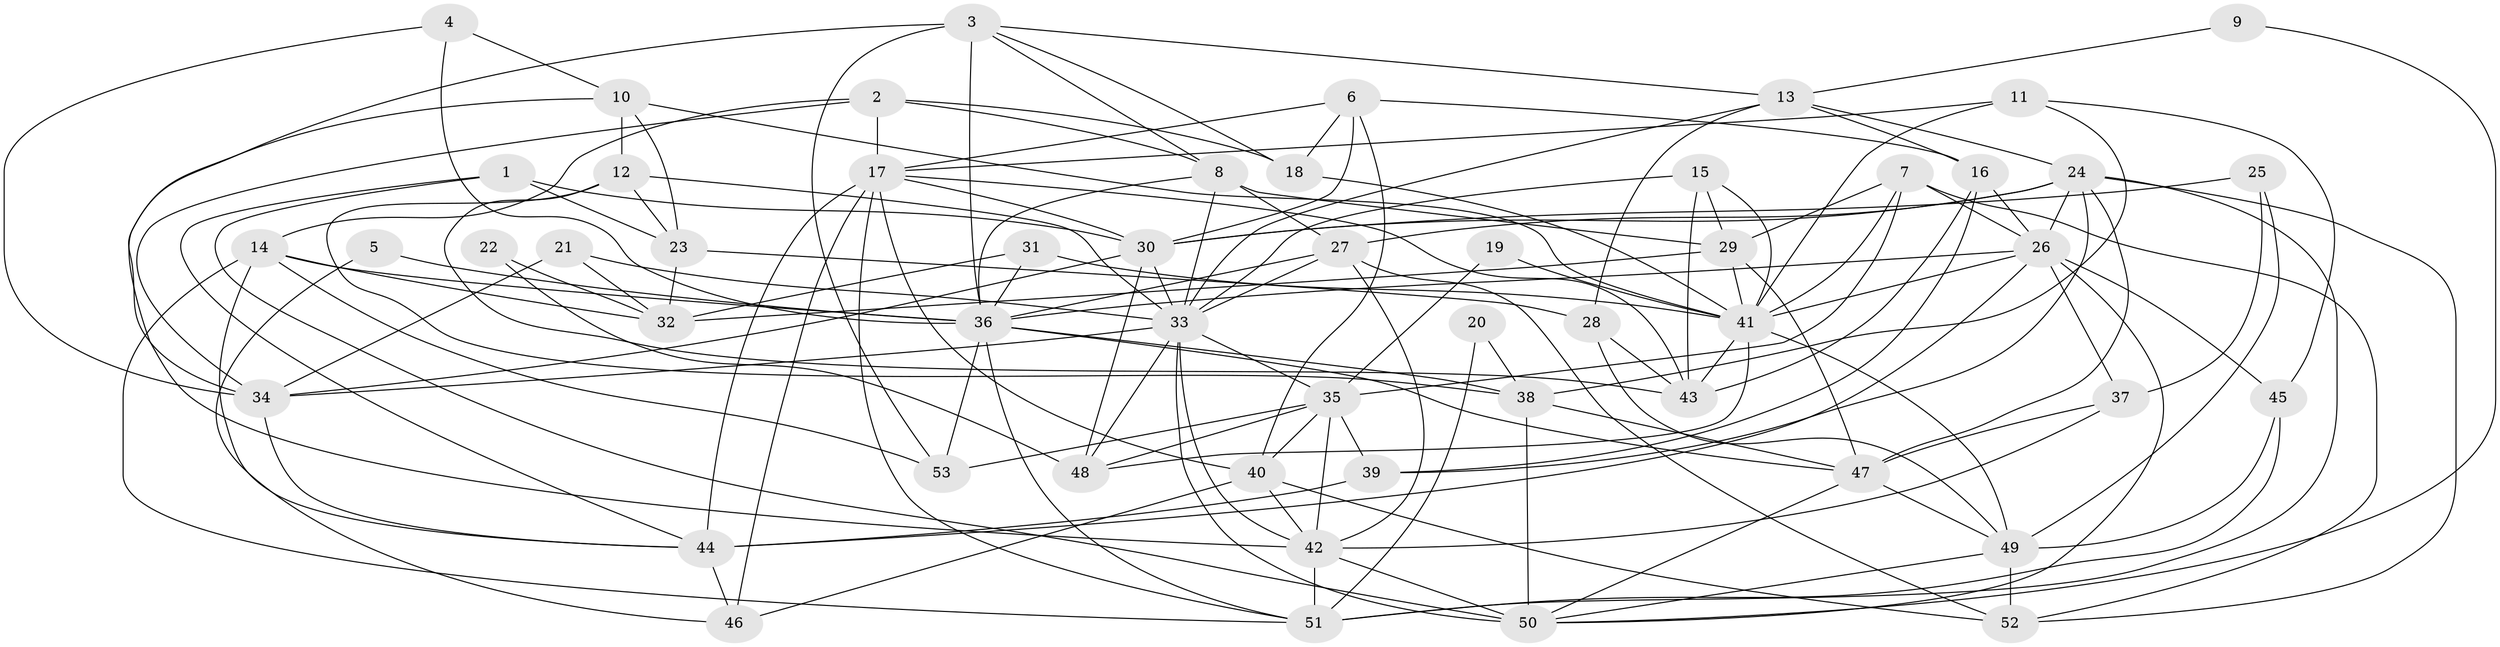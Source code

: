 // original degree distribution, {2: 0.12264150943396226, 3: 0.2830188679245283, 4: 0.25471698113207547, 5: 0.2169811320754717, 6: 0.08490566037735849, 7: 0.02830188679245283, 10: 0.009433962264150943}
// Generated by graph-tools (version 1.1) at 2025/50/03/09/25 03:50:02]
// undirected, 53 vertices, 148 edges
graph export_dot {
graph [start="1"]
  node [color=gray90,style=filled];
  1;
  2;
  3;
  4;
  5;
  6;
  7;
  8;
  9;
  10;
  11;
  12;
  13;
  14;
  15;
  16;
  17;
  18;
  19;
  20;
  21;
  22;
  23;
  24;
  25;
  26;
  27;
  28;
  29;
  30;
  31;
  32;
  33;
  34;
  35;
  36;
  37;
  38;
  39;
  40;
  41;
  42;
  43;
  44;
  45;
  46;
  47;
  48;
  49;
  50;
  51;
  52;
  53;
  1 -- 23 [weight=1.0];
  1 -- 30 [weight=1.0];
  1 -- 44 [weight=1.0];
  1 -- 50 [weight=1.0];
  2 -- 8 [weight=1.0];
  2 -- 14 [weight=1.0];
  2 -- 17 [weight=1.0];
  2 -- 18 [weight=1.0];
  2 -- 34 [weight=1.0];
  3 -- 8 [weight=1.0];
  3 -- 13 [weight=1.0];
  3 -- 18 [weight=1.0];
  3 -- 34 [weight=1.0];
  3 -- 36 [weight=1.0];
  3 -- 53 [weight=1.0];
  4 -- 10 [weight=1.0];
  4 -- 34 [weight=1.0];
  4 -- 36 [weight=1.0];
  5 -- 36 [weight=1.0];
  5 -- 46 [weight=1.0];
  6 -- 16 [weight=1.0];
  6 -- 17 [weight=1.0];
  6 -- 18 [weight=1.0];
  6 -- 30 [weight=1.0];
  6 -- 40 [weight=1.0];
  7 -- 26 [weight=2.0];
  7 -- 29 [weight=1.0];
  7 -- 35 [weight=1.0];
  7 -- 41 [weight=1.0];
  7 -- 52 [weight=1.0];
  8 -- 27 [weight=1.0];
  8 -- 29 [weight=1.0];
  8 -- 33 [weight=1.0];
  8 -- 36 [weight=1.0];
  9 -- 13 [weight=1.0];
  9 -- 50 [weight=1.0];
  10 -- 12 [weight=1.0];
  10 -- 23 [weight=1.0];
  10 -- 41 [weight=1.0];
  10 -- 42 [weight=1.0];
  11 -- 17 [weight=1.0];
  11 -- 38 [weight=1.0];
  11 -- 41 [weight=1.0];
  11 -- 45 [weight=1.0];
  12 -- 23 [weight=1.0];
  12 -- 33 [weight=1.0];
  12 -- 38 [weight=1.0];
  12 -- 43 [weight=1.0];
  13 -- 16 [weight=1.0];
  13 -- 24 [weight=1.0];
  13 -- 28 [weight=1.0];
  13 -- 33 [weight=1.0];
  14 -- 32 [weight=1.0];
  14 -- 36 [weight=1.0];
  14 -- 44 [weight=1.0];
  14 -- 51 [weight=1.0];
  14 -- 53 [weight=1.0];
  15 -- 29 [weight=1.0];
  15 -- 33 [weight=1.0];
  15 -- 41 [weight=1.0];
  15 -- 43 [weight=1.0];
  16 -- 26 [weight=1.0];
  16 -- 39 [weight=1.0];
  16 -- 43 [weight=1.0];
  17 -- 30 [weight=1.0];
  17 -- 40 [weight=1.0];
  17 -- 43 [weight=1.0];
  17 -- 44 [weight=1.0];
  17 -- 46 [weight=1.0];
  17 -- 51 [weight=1.0];
  18 -- 41 [weight=1.0];
  19 -- 35 [weight=1.0];
  19 -- 41 [weight=1.0];
  20 -- 38 [weight=1.0];
  20 -- 51 [weight=1.0];
  21 -- 32 [weight=1.0];
  21 -- 33 [weight=1.0];
  21 -- 34 [weight=1.0];
  22 -- 32 [weight=1.0];
  22 -- 48 [weight=1.0];
  23 -- 28 [weight=1.0];
  23 -- 32 [weight=1.0];
  24 -- 26 [weight=1.0];
  24 -- 27 [weight=1.0];
  24 -- 30 [weight=1.0];
  24 -- 39 [weight=1.0];
  24 -- 47 [weight=1.0];
  24 -- 51 [weight=1.0];
  24 -- 52 [weight=1.0];
  25 -- 30 [weight=1.0];
  25 -- 37 [weight=1.0];
  25 -- 49 [weight=1.0];
  26 -- 36 [weight=1.0];
  26 -- 37 [weight=1.0];
  26 -- 41 [weight=1.0];
  26 -- 44 [weight=1.0];
  26 -- 45 [weight=1.0];
  26 -- 50 [weight=1.0];
  27 -- 33 [weight=1.0];
  27 -- 36 [weight=1.0];
  27 -- 42 [weight=1.0];
  27 -- 52 [weight=1.0];
  28 -- 43 [weight=1.0];
  28 -- 49 [weight=1.0];
  29 -- 32 [weight=1.0];
  29 -- 41 [weight=1.0];
  29 -- 47 [weight=1.0];
  30 -- 33 [weight=1.0];
  30 -- 34 [weight=1.0];
  30 -- 48 [weight=1.0];
  31 -- 32 [weight=2.0];
  31 -- 36 [weight=2.0];
  31 -- 41 [weight=1.0];
  33 -- 34 [weight=1.0];
  33 -- 35 [weight=1.0];
  33 -- 42 [weight=1.0];
  33 -- 48 [weight=1.0];
  33 -- 50 [weight=1.0];
  34 -- 44 [weight=1.0];
  35 -- 39 [weight=1.0];
  35 -- 40 [weight=1.0];
  35 -- 42 [weight=1.0];
  35 -- 48 [weight=1.0];
  35 -- 53 [weight=1.0];
  36 -- 38 [weight=1.0];
  36 -- 47 [weight=1.0];
  36 -- 51 [weight=1.0];
  36 -- 53 [weight=1.0];
  37 -- 42 [weight=1.0];
  37 -- 47 [weight=1.0];
  38 -- 47 [weight=1.0];
  38 -- 50 [weight=1.0];
  39 -- 44 [weight=1.0];
  40 -- 42 [weight=1.0];
  40 -- 46 [weight=1.0];
  40 -- 52 [weight=1.0];
  41 -- 43 [weight=1.0];
  41 -- 48 [weight=1.0];
  41 -- 49 [weight=1.0];
  42 -- 50 [weight=1.0];
  42 -- 51 [weight=1.0];
  44 -- 46 [weight=1.0];
  45 -- 49 [weight=1.0];
  45 -- 51 [weight=1.0];
  47 -- 49 [weight=1.0];
  47 -- 50 [weight=1.0];
  49 -- 50 [weight=1.0];
  49 -- 52 [weight=1.0];
}
